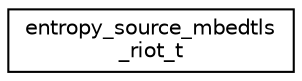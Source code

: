 digraph "Graphical Class Hierarchy"
{
 // LATEX_PDF_SIZE
  edge [fontname="Helvetica",fontsize="10",labelfontname="Helvetica",labelfontsize="10"];
  node [fontname="Helvetica",fontsize="10",shape=record];
  rankdir="LR";
  Node0 [label="entropy_source_mbedtls\l_riot_t",height=0.2,width=0.4,color="black", fillcolor="white", style="filled",URL="$structentropy__source__mbedtls__riot__t.html",tooltip="Structure containing entropy function and its strength."];
}
